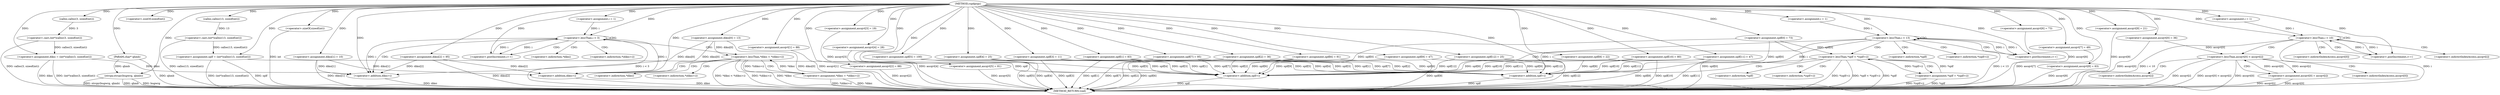 digraph rzpdprgs {  
"830103483317839913" [label = "(METHOD,rzpdprgs)" ]
"830103483317840150" [label = "(METHOD_RETURN,void)" ]
"830103483317839914" [label = "(PARAM,char* qhmb)" ]
"830103483317839918" [label = "(<operator>.assignment,diksi = (int*)calloc(3, sizeof(int)))" ]
"830103483317839920" [label = "(<operator>.cast,(int*)calloc(3, sizeof(int)))" ]
"830103483317839922" [label = "(calloc,calloc(3, sizeof(int)))" ]
"830103483317839924" [label = "(<operator>.sizeOf,sizeof(int))" ]
"830103483317839927" [label = "(<operator>.assignment,ascqvt[0] = 36)" ]
"830103483317839932" [label = "(<operator>.assignment,diksi[0] = 13)" ]
"830103483317839938" [label = "(<operator>.assignment,splf = (int*)calloc(13, sizeof(int)))" ]
"830103483317839940" [label = "(<operator>.cast,(int*)calloc(13, sizeof(int)))" ]
"830103483317839942" [label = "(calloc,calloc(13, sizeof(int)))" ]
"830103483317839944" [label = "(<operator>.sizeOf,sizeof(int))" ]
"830103483317839946" [label = "(<operator>.assignment,diksi[1] = 10)" ]
"830103483317839951" [label = "(strcpy,strcpy(bugwrg, qhmb))" ]
"830103483317839954" [label = "(<operator>.assignment,splf[0] = 73)" ]
"830103483317839959" [label = "(<operator>.assignment,splf[1] = 83)" ]
"830103483317839964" [label = "(<operator>.assignment,splf[2] = 36)" ]
"830103483317839969" [label = "(<operator>.assignment,diksi[2] = 95)" ]
"830103483317839974" [label = "(<operator>.assignment,ascqvt[1] = 88)" ]
"830103483317839981" [label = "(<operator>.assignment,i = 1)" ]
"830103483317839984" [label = "(<operator>.lessThan,i < 3)" ]
"830103483317839987" [label = "(<operator>.postIncrement,i++)" ]
"830103483317839991" [label = "(<operator>.lessThan,*diksi < *(diksi+i))" ]
"830103483317839995" [label = "(<operator>.addition,diksi+i)" ]
"830103483317839999" [label = "(<operator>.assignment,*diksi = *(diksi+i))" ]
"830103483317840003" [label = "(<operator>.addition,diksi+i)" ]
"830103483317840006" [label = "(<operator>.assignment,ascqvt[2] = 88)" ]
"830103483317840011" [label = "(<operator>.assignment,ascqvt[3] = 19)" ]
"830103483317840016" [label = "(<operator>.assignment,ascqvt[4] = 28)" ]
"830103483317840021" [label = "(<operator>.assignment,ascqvt[5] = 81)" ]
"830103483317840026" [label = "(<operator>.assignment,splf[3] = 11)" ]
"830103483317840031" [label = "(<operator>.assignment,splf[4] = 25)" ]
"830103483317840036" [label = "(<operator>.assignment,splf[5] = 100)" ]
"830103483317840041" [label = "(<operator>.assignment,splf[6] = 91)" ]
"830103483317840046" [label = "(<operator>.assignment,splf[7] = 95)" ]
"830103483317840051" [label = "(<operator>.assignment,splf[8] = 22)" ]
"830103483317840056" [label = "(<operator>.assignment,splf[9] = 47)" ]
"830103483317840061" [label = "(<operator>.assignment,ascqvt[6] = 73)" ]
"830103483317840066" [label = "(<operator>.assignment,splf[10] = 80)" ]
"830103483317840071" [label = "(<operator>.assignment,splf[11] = 47)" ]
"830103483317840076" [label = "(<operator>.assignment,splf[12] = 25)" ]
"830103483317840081" [label = "(<operator>.assignment,ascqvt[7] = 49)" ]
"830103483317840088" [label = "(<operator>.assignment,i = 1)" ]
"830103483317840091" [label = "(<operator>.lessThan,i < 13)" ]
"830103483317840094" [label = "(<operator>.postIncrement,i++)" ]
"830103483317840098" [label = "(<operator>.lessThan,*splf < *(splf+i))" ]
"830103483317840102" [label = "(<operator>.addition,splf+i)" ]
"830103483317840106" [label = "(<operator>.assignment,*splf = *(splf+i))" ]
"830103483317840110" [label = "(<operator>.addition,splf+i)" ]
"830103483317840113" [label = "(<operator>.assignment,ascqvt[8] = 63)" ]
"830103483317840118" [label = "(<operator>.assignment,ascqvt[9] = 21)" ]
"830103483317840125" [label = "(<operator>.assignment,i = 1)" ]
"830103483317840128" [label = "(<operator>.lessThan,i < 10)" ]
"830103483317840131" [label = "(<operator>.postIncrement,i++)" ]
"830103483317840135" [label = "(<operator>.lessThan,ascqvt[0] < ascqvt[i])" ]
"830103483317840143" [label = "(<operator>.assignment,ascqvt[0] = ascqvt[i])" ]
"830103483317839992" [label = "(<operator>.indirection,*diksi)" ]
"830103483317839994" [label = "(<operator>.indirection,*(diksi+i))" ]
"830103483317840000" [label = "(<operator>.indirection,*diksi)" ]
"830103483317840002" [label = "(<operator>.indirection,*(diksi+i))" ]
"830103483317840099" [label = "(<operator>.indirection,*splf)" ]
"830103483317840101" [label = "(<operator>.indirection,*(splf+i))" ]
"830103483317840107" [label = "(<operator>.indirection,*splf)" ]
"830103483317840109" [label = "(<operator>.indirection,*(splf+i))" ]
"830103483317840136" [label = "(<operator>.indirectIndexAccess,ascqvt[0])" ]
"830103483317840139" [label = "(<operator>.indirectIndexAccess,ascqvt[i])" ]
"830103483317840144" [label = "(<operator>.indirectIndexAccess,ascqvt[0])" ]
"830103483317840147" [label = "(<operator>.indirectIndexAccess,ascqvt[i])" ]
  "830103483317839938" -> "830103483317840150"  [ label = "DDG: (int*)calloc(13, sizeof(int))"] 
  "830103483317840102" -> "830103483317840150"  [ label = "DDG: splf"] 
  "830103483317840041" -> "830103483317840150"  [ label = "DDG: splf[6]"] 
  "830103483317840046" -> "830103483317840150"  [ label = "DDG: splf[7]"] 
  "830103483317840128" -> "830103483317840150"  [ label = "DDG: i < 10"] 
  "830103483317840128" -> "830103483317840150"  [ label = "DDG: i"] 
  "830103483317839959" -> "830103483317840150"  [ label = "DDG: splf[1]"] 
  "830103483317839920" -> "830103483317840150"  [ label = "DDG: calloc(3, sizeof(int))"] 
  "830103483317840135" -> "830103483317840150"  [ label = "DDG: ascqvt[i]"] 
  "830103483317839927" -> "830103483317840150"  [ label = "DDG: ascqvt[0]"] 
  "830103483317839995" -> "830103483317840150"  [ label = "DDG: diksi"] 
  "830103483317840098" -> "830103483317840150"  [ label = "DDG: *(splf+i)"] 
  "830103483317839984" -> "830103483317840150"  [ label = "DDG: i < 3"] 
  "830103483317839999" -> "830103483317840150"  [ label = "DDG: *diksi"] 
  "830103483317840118" -> "830103483317840150"  [ label = "DDG: ascqvt[9]"] 
  "830103483317840076" -> "830103483317840150"  [ label = "DDG: splf[12]"] 
  "830103483317840091" -> "830103483317840150"  [ label = "DDG: i < 13"] 
  "830103483317839991" -> "830103483317840150"  [ label = "DDG: *diksi < *(diksi+i)"] 
  "830103483317840006" -> "830103483317840150"  [ label = "DDG: ascqvt[2]"] 
  "830103483317839914" -> "830103483317840150"  [ label = "DDG: qhmb"] 
  "830103483317839991" -> "830103483317840150"  [ label = "DDG: *(diksi+i)"] 
  "830103483317839951" -> "830103483317840150"  [ label = "DDG: strcpy(bugwrg, qhmb)"] 
  "830103483317839974" -> "830103483317840150"  [ label = "DDG: ascqvt[1]"] 
  "830103483317840143" -> "830103483317840150"  [ label = "DDG: ascqvt[i]"] 
  "830103483317839940" -> "830103483317840150"  [ label = "DDG: calloc(13, sizeof(int))"] 
  "830103483317840003" -> "830103483317840150"  [ label = "DDG: diksi"] 
  "830103483317840098" -> "830103483317840150"  [ label = "DDG: *splf < *(splf+i)"] 
  "830103483317839918" -> "830103483317840150"  [ label = "DDG: (int*)calloc(3, sizeof(int))"] 
  "830103483317839946" -> "830103483317840150"  [ label = "DDG: diksi[1]"] 
  "830103483317839991" -> "830103483317840150"  [ label = "DDG: *diksi"] 
  "830103483317840036" -> "830103483317840150"  [ label = "DDG: splf[5]"] 
  "830103483317839932" -> "830103483317840150"  [ label = "DDG: diksi[0]"] 
  "830103483317839938" -> "830103483317840150"  [ label = "DDG: splf"] 
  "830103483317839918" -> "830103483317840150"  [ label = "DDG: diksi"] 
  "830103483317840135" -> "830103483317840150"  [ label = "DDG: ascqvt[0] < ascqvt[i]"] 
  "830103483317840066" -> "830103483317840150"  [ label = "DDG: splf[10]"] 
  "830103483317840031" -> "830103483317840150"  [ label = "DDG: splf[4]"] 
  "830103483317839969" -> "830103483317840150"  [ label = "DDG: diksi[2]"] 
  "830103483317840026" -> "830103483317840150"  [ label = "DDG: splf[3]"] 
  "830103483317839944" -> "830103483317840150"  [ label = "DDG: int"] 
  "830103483317840051" -> "830103483317840150"  [ label = "DDG: splf[8]"] 
  "830103483317840061" -> "830103483317840150"  [ label = "DDG: ascqvt[6]"] 
  "830103483317840021" -> "830103483317840150"  [ label = "DDG: ascqvt[5]"] 
  "830103483317840106" -> "830103483317840150"  [ label = "DDG: *(splf+i)"] 
  "830103483317840071" -> "830103483317840150"  [ label = "DDG: splf[11]"] 
  "830103483317839954" -> "830103483317840150"  [ label = "DDG: splf[0]"] 
  "830103483317840016" -> "830103483317840150"  [ label = "DDG: ascqvt[4]"] 
  "830103483317840056" -> "830103483317840150"  [ label = "DDG: splf[9]"] 
  "830103483317840098" -> "830103483317840150"  [ label = "DDG: *splf"] 
  "830103483317840011" -> "830103483317840150"  [ label = "DDG: ascqvt[3]"] 
  "830103483317840081" -> "830103483317840150"  [ label = "DDG: ascqvt[7]"] 
  "830103483317840110" -> "830103483317840150"  [ label = "DDG: splf"] 
  "830103483317840113" -> "830103483317840150"  [ label = "DDG: ascqvt[8]"] 
  "830103483317840106" -> "830103483317840150"  [ label = "DDG: *splf"] 
  "830103483317840135" -> "830103483317840150"  [ label = "DDG: ascqvt[0]"] 
  "830103483317840143" -> "830103483317840150"  [ label = "DDG: ascqvt[0]"] 
  "830103483317839951" -> "830103483317840150"  [ label = "DDG: qhmb"] 
  "830103483317839999" -> "830103483317840150"  [ label = "DDG: *(diksi+i)"] 
  "830103483317839951" -> "830103483317840150"  [ label = "DDG: bugwrg"] 
  "830103483317839964" -> "830103483317840150"  [ label = "DDG: splf[2]"] 
  "830103483317839913" -> "830103483317839914"  [ label = "DDG: "] 
  "830103483317839920" -> "830103483317839918"  [ label = "DDG: calloc(3, sizeof(int))"] 
  "830103483317839913" -> "830103483317839918"  [ label = "DDG: "] 
  "830103483317839922" -> "830103483317839920"  [ label = "DDG: 3"] 
  "830103483317839913" -> "830103483317839922"  [ label = "DDG: "] 
  "830103483317839913" -> "830103483317839924"  [ label = "DDG: "] 
  "830103483317839913" -> "830103483317839927"  [ label = "DDG: "] 
  "830103483317839913" -> "830103483317839932"  [ label = "DDG: "] 
  "830103483317839940" -> "830103483317839938"  [ label = "DDG: calloc(13, sizeof(int))"] 
  "830103483317839913" -> "830103483317839938"  [ label = "DDG: "] 
  "830103483317839942" -> "830103483317839940"  [ label = "DDG: 13"] 
  "830103483317839913" -> "830103483317839942"  [ label = "DDG: "] 
  "830103483317839913" -> "830103483317839944"  [ label = "DDG: "] 
  "830103483317839913" -> "830103483317839946"  [ label = "DDG: "] 
  "830103483317839913" -> "830103483317839951"  [ label = "DDG: "] 
  "830103483317839914" -> "830103483317839951"  [ label = "DDG: qhmb"] 
  "830103483317839913" -> "830103483317839954"  [ label = "DDG: "] 
  "830103483317839913" -> "830103483317839959"  [ label = "DDG: "] 
  "830103483317839913" -> "830103483317839964"  [ label = "DDG: "] 
  "830103483317839913" -> "830103483317839969"  [ label = "DDG: "] 
  "830103483317839913" -> "830103483317839974"  [ label = "DDG: "] 
  "830103483317839913" -> "830103483317839981"  [ label = "DDG: "] 
  "830103483317839987" -> "830103483317839984"  [ label = "DDG: i"] 
  "830103483317839981" -> "830103483317839984"  [ label = "DDG: i"] 
  "830103483317839913" -> "830103483317839984"  [ label = "DDG: "] 
  "830103483317839913" -> "830103483317839987"  [ label = "DDG: "] 
  "830103483317839984" -> "830103483317839987"  [ label = "DDG: i"] 
  "830103483317839999" -> "830103483317839991"  [ label = "DDG: *diksi"] 
  "830103483317839932" -> "830103483317839991"  [ label = "DDG: diksi[0]"] 
  "830103483317839946" -> "830103483317839995"  [ label = "DDG: diksi[1]"] 
  "830103483317839969" -> "830103483317839995"  [ label = "DDG: diksi[2]"] 
  "830103483317839932" -> "830103483317839995"  [ label = "DDG: diksi[0]"] 
  "830103483317839918" -> "830103483317839995"  [ label = "DDG: diksi"] 
  "830103483317839913" -> "830103483317839995"  [ label = "DDG: "] 
  "830103483317839984" -> "830103483317839995"  [ label = "DDG: i"] 
  "830103483317839991" -> "830103483317839999"  [ label = "DDG: *(diksi+i)"] 
  "830103483317839946" -> "830103483317840003"  [ label = "DDG: diksi[1]"] 
  "830103483317839932" -> "830103483317840003"  [ label = "DDG: diksi[0]"] 
  "830103483317839969" -> "830103483317840003"  [ label = "DDG: diksi[2]"] 
  "830103483317839913" -> "830103483317840003"  [ label = "DDG: "] 
  "830103483317839984" -> "830103483317840003"  [ label = "DDG: i"] 
  "830103483317839913" -> "830103483317840006"  [ label = "DDG: "] 
  "830103483317839913" -> "830103483317840011"  [ label = "DDG: "] 
  "830103483317839913" -> "830103483317840016"  [ label = "DDG: "] 
  "830103483317839913" -> "830103483317840021"  [ label = "DDG: "] 
  "830103483317839913" -> "830103483317840026"  [ label = "DDG: "] 
  "830103483317839913" -> "830103483317840031"  [ label = "DDG: "] 
  "830103483317839913" -> "830103483317840036"  [ label = "DDG: "] 
  "830103483317839913" -> "830103483317840041"  [ label = "DDG: "] 
  "830103483317839913" -> "830103483317840046"  [ label = "DDG: "] 
  "830103483317839913" -> "830103483317840051"  [ label = "DDG: "] 
  "830103483317839913" -> "830103483317840056"  [ label = "DDG: "] 
  "830103483317839913" -> "830103483317840061"  [ label = "DDG: "] 
  "830103483317839913" -> "830103483317840066"  [ label = "DDG: "] 
  "830103483317839913" -> "830103483317840071"  [ label = "DDG: "] 
  "830103483317839913" -> "830103483317840076"  [ label = "DDG: "] 
  "830103483317839913" -> "830103483317840081"  [ label = "DDG: "] 
  "830103483317839913" -> "830103483317840088"  [ label = "DDG: "] 
  "830103483317840088" -> "830103483317840091"  [ label = "DDG: i"] 
  "830103483317840094" -> "830103483317840091"  [ label = "DDG: i"] 
  "830103483317839913" -> "830103483317840091"  [ label = "DDG: "] 
  "830103483317839913" -> "830103483317840094"  [ label = "DDG: "] 
  "830103483317840091" -> "830103483317840094"  [ label = "DDG: i"] 
  "830103483317839954" -> "830103483317840098"  [ label = "DDG: splf[0]"] 
  "830103483317840106" -> "830103483317840098"  [ label = "DDG: *splf"] 
  "830103483317839959" -> "830103483317840102"  [ label = "DDG: splf[1]"] 
  "830103483317840076" -> "830103483317840102"  [ label = "DDG: splf[12]"] 
  "830103483317840036" -> "830103483317840102"  [ label = "DDG: splf[5]"] 
  "830103483317839938" -> "830103483317840102"  [ label = "DDG: splf"] 
  "830103483317840066" -> "830103483317840102"  [ label = "DDG: splf[10]"] 
  "830103483317840051" -> "830103483317840102"  [ label = "DDG: splf[8]"] 
  "830103483317840056" -> "830103483317840102"  [ label = "DDG: splf[9]"] 
  "830103483317840041" -> "830103483317840102"  [ label = "DDG: splf[6]"] 
  "830103483317840046" -> "830103483317840102"  [ label = "DDG: splf[7]"] 
  "830103483317839964" -> "830103483317840102"  [ label = "DDG: splf[2]"] 
  "830103483317840031" -> "830103483317840102"  [ label = "DDG: splf[4]"] 
  "830103483317840026" -> "830103483317840102"  [ label = "DDG: splf[3]"] 
  "830103483317839954" -> "830103483317840102"  [ label = "DDG: splf[0]"] 
  "830103483317840071" -> "830103483317840102"  [ label = "DDG: splf[11]"] 
  "830103483317839913" -> "830103483317840102"  [ label = "DDG: "] 
  "830103483317840091" -> "830103483317840102"  [ label = "DDG: i"] 
  "830103483317840098" -> "830103483317840106"  [ label = "DDG: *(splf+i)"] 
  "830103483317839959" -> "830103483317840110"  [ label = "DDG: splf[1]"] 
  "830103483317840076" -> "830103483317840110"  [ label = "DDG: splf[12]"] 
  "830103483317840036" -> "830103483317840110"  [ label = "DDG: splf[5]"] 
  "830103483317840066" -> "830103483317840110"  [ label = "DDG: splf[10]"] 
  "830103483317840051" -> "830103483317840110"  [ label = "DDG: splf[8]"] 
  "830103483317840056" -> "830103483317840110"  [ label = "DDG: splf[9]"] 
  "830103483317840041" -> "830103483317840110"  [ label = "DDG: splf[6]"] 
  "830103483317840046" -> "830103483317840110"  [ label = "DDG: splf[7]"] 
  "830103483317839964" -> "830103483317840110"  [ label = "DDG: splf[2]"] 
  "830103483317840031" -> "830103483317840110"  [ label = "DDG: splf[4]"] 
  "830103483317840026" -> "830103483317840110"  [ label = "DDG: splf[3]"] 
  "830103483317839954" -> "830103483317840110"  [ label = "DDG: splf[0]"] 
  "830103483317840071" -> "830103483317840110"  [ label = "DDG: splf[11]"] 
  "830103483317839913" -> "830103483317840110"  [ label = "DDG: "] 
  "830103483317840091" -> "830103483317840110"  [ label = "DDG: i"] 
  "830103483317839913" -> "830103483317840113"  [ label = "DDG: "] 
  "830103483317839913" -> "830103483317840118"  [ label = "DDG: "] 
  "830103483317839913" -> "830103483317840125"  [ label = "DDG: "] 
  "830103483317840125" -> "830103483317840128"  [ label = "DDG: i"] 
  "830103483317840131" -> "830103483317840128"  [ label = "DDG: i"] 
  "830103483317839913" -> "830103483317840128"  [ label = "DDG: "] 
  "830103483317840128" -> "830103483317840131"  [ label = "DDG: i"] 
  "830103483317839913" -> "830103483317840131"  [ label = "DDG: "] 
  "830103483317839927" -> "830103483317840135"  [ label = "DDG: ascqvt[0]"] 
  "830103483317840143" -> "830103483317840135"  [ label = "DDG: ascqvt[0]"] 
  "830103483317840135" -> "830103483317840143"  [ label = "DDG: ascqvt[i]"] 
  "830103483317839984" -> "830103483317839991"  [ label = "CDG: "] 
  "830103483317839984" -> "830103483317839987"  [ label = "CDG: "] 
  "830103483317839984" -> "830103483317839984"  [ label = "CDG: "] 
  "830103483317839984" -> "830103483317839994"  [ label = "CDG: "] 
  "830103483317839984" -> "830103483317839995"  [ label = "CDG: "] 
  "830103483317839984" -> "830103483317839992"  [ label = "CDG: "] 
  "830103483317839991" -> "830103483317839999"  [ label = "CDG: "] 
  "830103483317839991" -> "830103483317840002"  [ label = "CDG: "] 
  "830103483317839991" -> "830103483317840003"  [ label = "CDG: "] 
  "830103483317839991" -> "830103483317840000"  [ label = "CDG: "] 
  "830103483317840091" -> "830103483317840101"  [ label = "CDG: "] 
  "830103483317840091" -> "830103483317840102"  [ label = "CDG: "] 
  "830103483317840091" -> "830103483317840098"  [ label = "CDG: "] 
  "830103483317840091" -> "830103483317840099"  [ label = "CDG: "] 
  "830103483317840091" -> "830103483317840094"  [ label = "CDG: "] 
  "830103483317840091" -> "830103483317840091"  [ label = "CDG: "] 
  "830103483317840098" -> "830103483317840109"  [ label = "CDG: "] 
  "830103483317840098" -> "830103483317840110"  [ label = "CDG: "] 
  "830103483317840098" -> "830103483317840106"  [ label = "CDG: "] 
  "830103483317840098" -> "830103483317840107"  [ label = "CDG: "] 
  "830103483317840128" -> "830103483317840135"  [ label = "CDG: "] 
  "830103483317840128" -> "830103483317840131"  [ label = "CDG: "] 
  "830103483317840128" -> "830103483317840128"  [ label = "CDG: "] 
  "830103483317840128" -> "830103483317840139"  [ label = "CDG: "] 
  "830103483317840128" -> "830103483317840136"  [ label = "CDG: "] 
  "830103483317840135" -> "830103483317840143"  [ label = "CDG: "] 
  "830103483317840135" -> "830103483317840147"  [ label = "CDG: "] 
  "830103483317840135" -> "830103483317840144"  [ label = "CDG: "] 
}
